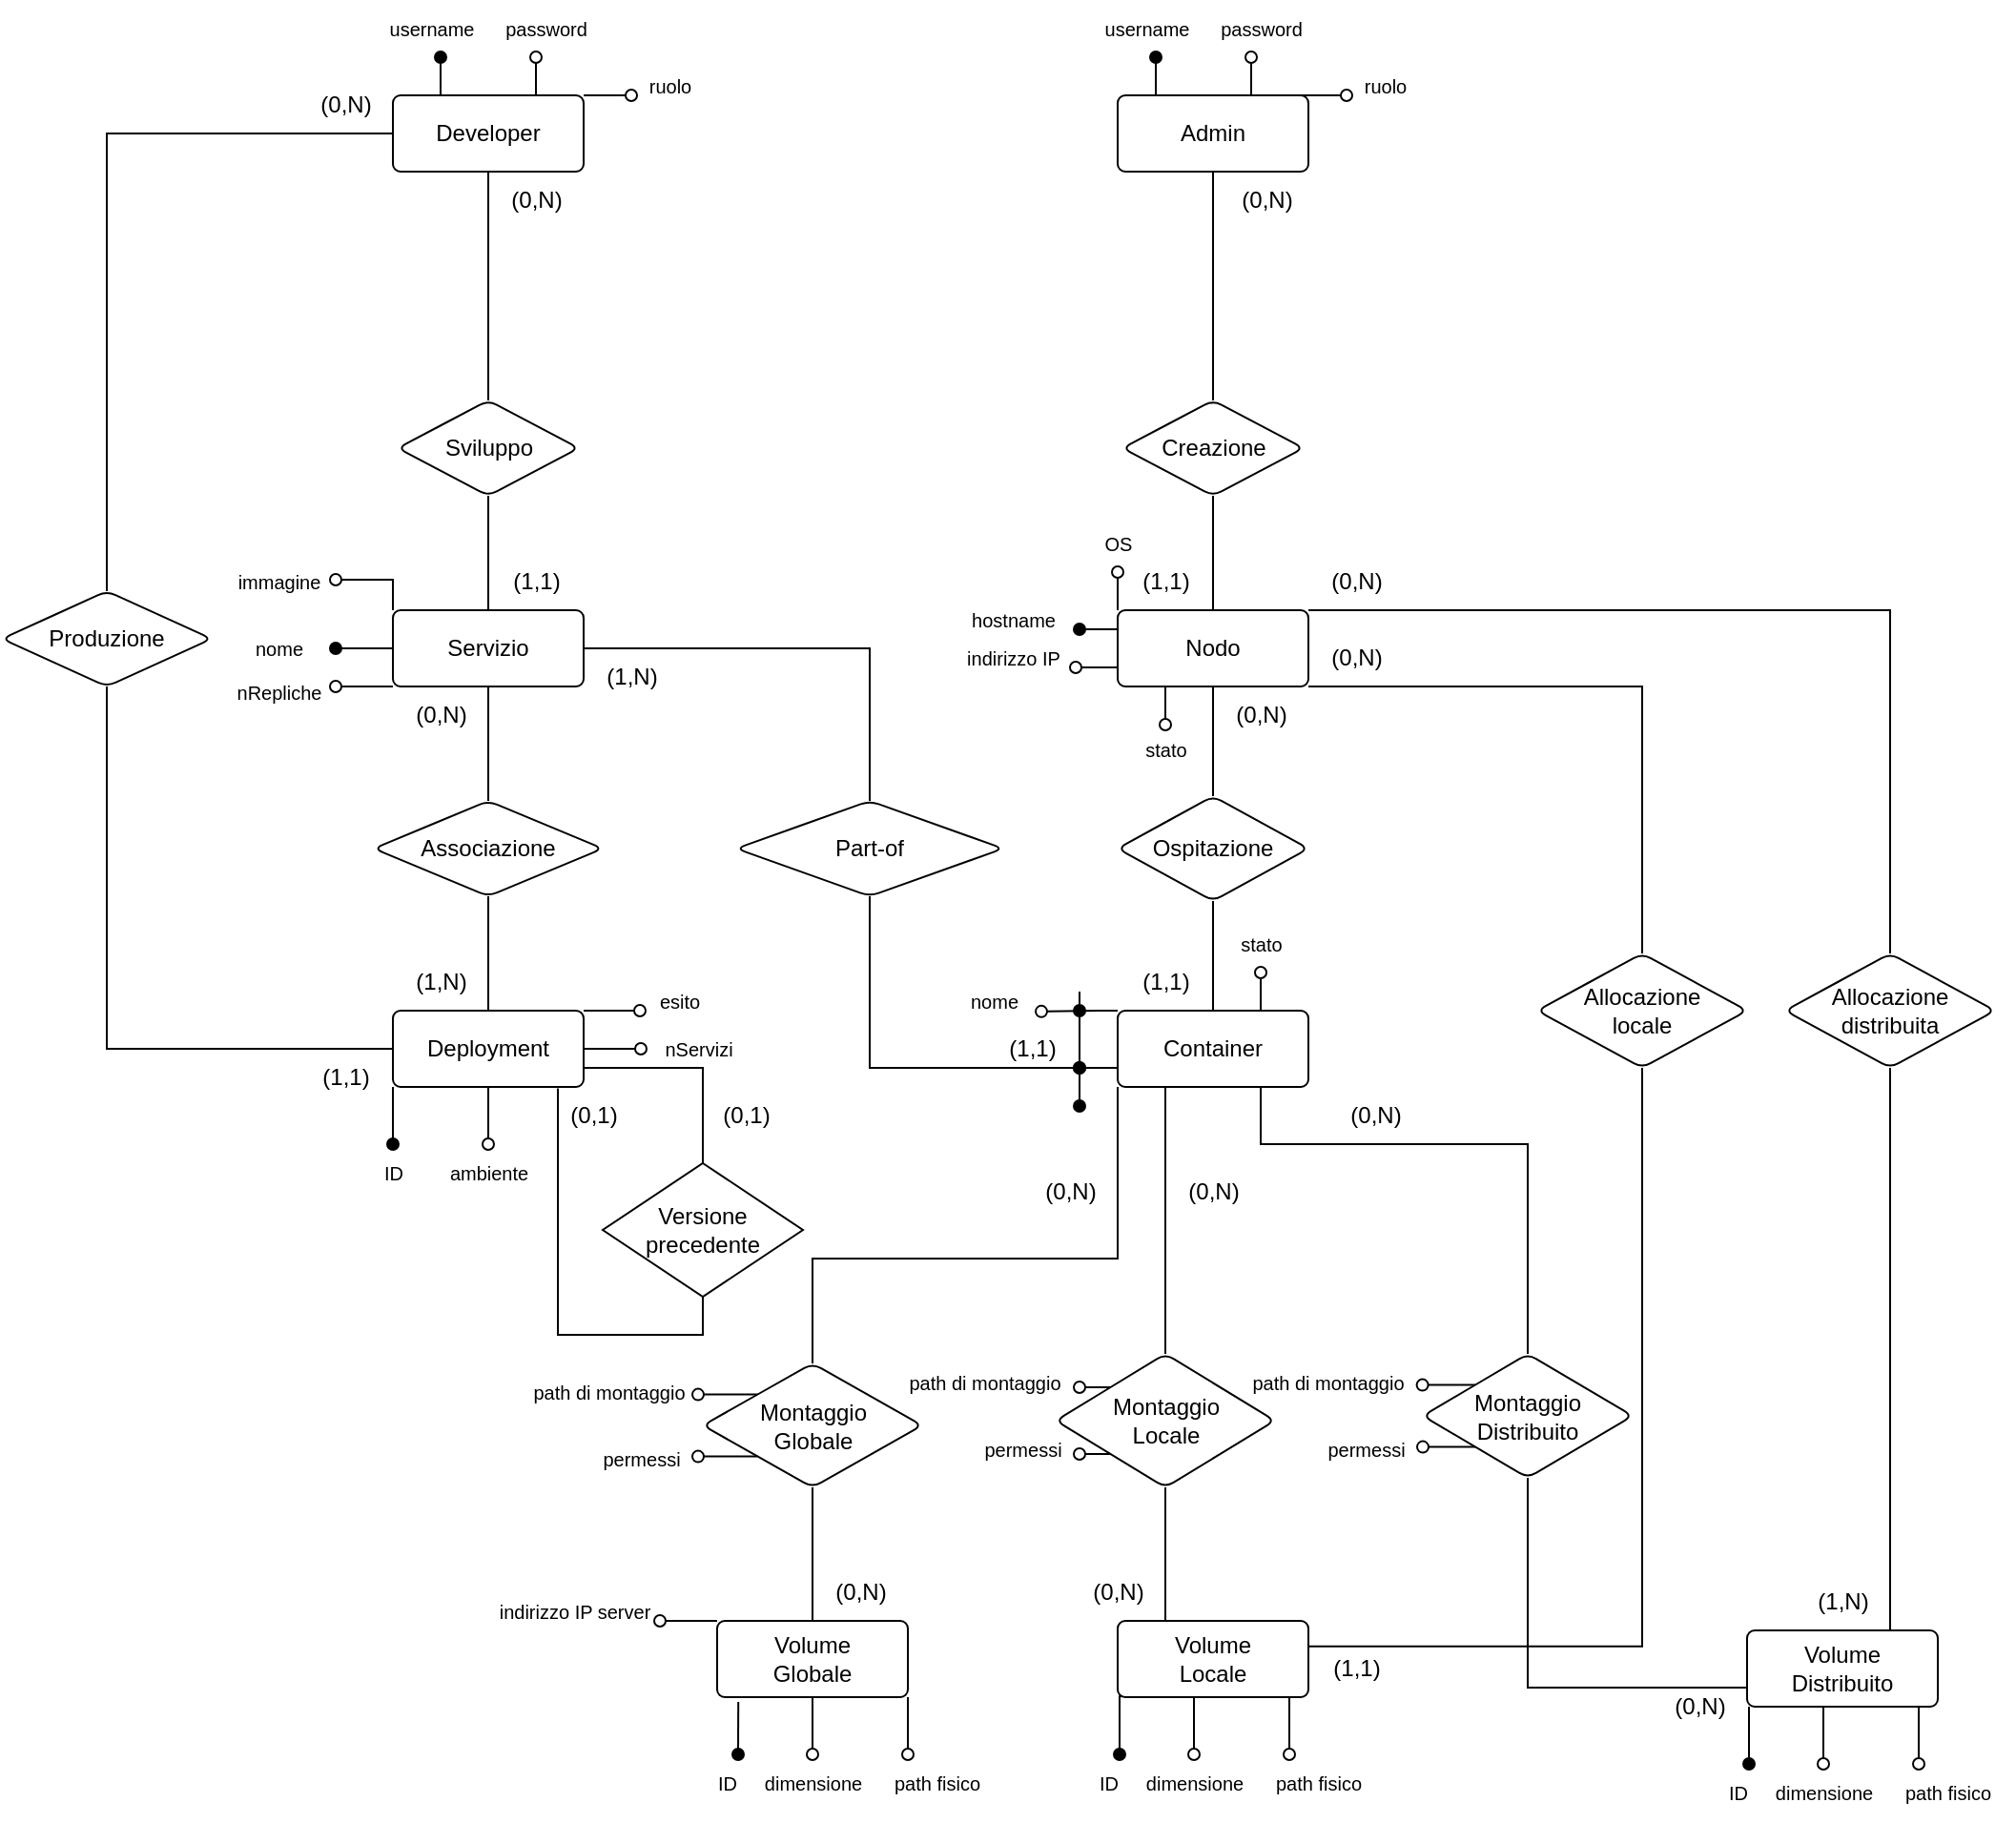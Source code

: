 <mxfile version="26.2.15">
  <diagram id="R2lEEEUBdFMjLlhIrx00" name="Page-1">
    <mxGraphModel dx="1051" dy="813" grid="1" gridSize="10" guides="1" tooltips="1" connect="1" arrows="1" fold="1" page="1" pageScale="1" pageWidth="850" pageHeight="1100" math="0" shadow="0" extFonts="Permanent Marker^https://fonts.googleapis.com/css?family=Permanent+Marker">
      <root>
        <mxCell id="0" />
        <mxCell id="1" parent="0" />
        <mxCell id="UmrRzRvC02uneNPQCRzM-10" value="" style="edgeStyle=orthogonalEdgeStyle;rounded=0;orthogonalLoop=1;jettySize=auto;html=1;endArrow=none;startFill=0;exitX=0.5;exitY=1;exitDx=0;exitDy=0;" parent="1" source="Fby9Bq11sHaPtL2u8eBd-1" target="UmrRzRvC02uneNPQCRzM-9" edge="1">
          <mxGeometry relative="1" as="geometry">
            <mxPoint x="650.0" y="190" as="sourcePoint" />
          </mxGeometry>
        </mxCell>
        <mxCell id="UmrRzRvC02uneNPQCRzM-14" value="" style="edgeStyle=orthogonalEdgeStyle;rounded=0;orthogonalLoop=1;jettySize=auto;html=1;endArrow=none;startFill=0;exitX=0.5;exitY=1;exitDx=0;exitDy=0;" parent="1" source="Fby9Bq11sHaPtL2u8eBd-2" target="UmrRzRvC02uneNPQCRzM-13" edge="1">
          <mxGeometry relative="1" as="geometry">
            <mxPoint x="400" y="80" as="sourcePoint" />
          </mxGeometry>
        </mxCell>
        <mxCell id="UmrRzRvC02uneNPQCRzM-22" value="" style="edgeStyle=orthogonalEdgeStyle;rounded=0;orthogonalLoop=1;jettySize=auto;html=1;endArrow=none;startFill=0;exitX=0;exitY=0.5;exitDx=0;exitDy=0;" parent="1" source="Fby9Bq11sHaPtL2u8eBd-2" target="UmrRzRvC02uneNPQCRzM-21" edge="1">
          <mxGeometry relative="1" as="geometry">
            <mxPoint x="375" y="60" as="sourcePoint" />
          </mxGeometry>
        </mxCell>
        <mxCell id="UmrRzRvC02uneNPQCRzM-78" style="edgeStyle=orthogonalEdgeStyle;rounded=0;orthogonalLoop=1;jettySize=auto;html=1;exitX=0.25;exitY=0;exitDx=0;exitDy=0;endArrow=oval;endFill=1;" parent="1" edge="1">
          <mxGeometry relative="1" as="geometry">
            <mxPoint x="620" y="70" as="targetPoint" />
            <mxPoint x="620" y="90" as="sourcePoint" />
          </mxGeometry>
        </mxCell>
        <mxCell id="UmrRzRvC02uneNPQCRzM-80" style="edgeStyle=orthogonalEdgeStyle;rounded=0;orthogonalLoop=1;jettySize=auto;html=1;exitX=0.75;exitY=0;exitDx=0;exitDy=0;endArrow=oval;endFill=0;" parent="1" edge="1">
          <mxGeometry relative="1" as="geometry">
            <mxPoint x="670" y="70" as="targetPoint" />
            <mxPoint x="670" y="90" as="sourcePoint" />
          </mxGeometry>
        </mxCell>
        <mxCell id="TFiUa6wW5RN9zOcd3CIt-1" style="edgeStyle=orthogonalEdgeStyle;rounded=0;orthogonalLoop=1;jettySize=auto;html=1;exitX=1;exitY=0;exitDx=0;exitDy=0;endArrow=oval;endFill=0;" parent="1" edge="1">
          <mxGeometry relative="1" as="geometry">
            <mxPoint x="720.0" y="89.526" as="targetPoint" />
            <mxPoint x="695" y="90" as="sourcePoint" />
          </mxGeometry>
        </mxCell>
        <mxCell id="UmrRzRvC02uneNPQCRzM-9" value="Creazione" style="rhombus;whiteSpace=wrap;html=1;rounded=1;arcSize=10;" parent="1" vertex="1">
          <mxGeometry x="602.5" y="250" width="95" height="50" as="geometry" />
        </mxCell>
        <mxCell id="UmrRzRvC02uneNPQCRzM-12" style="edgeStyle=orthogonalEdgeStyle;rounded=0;orthogonalLoop=1;jettySize=auto;html=1;exitX=0.5;exitY=0;exitDx=0;exitDy=0;entryX=0.5;entryY=1;entryDx=0;entryDy=0;endArrow=none;startFill=0;" parent="1" source="UmrRzRvC02uneNPQCRzM-11" target="UmrRzRvC02uneNPQCRzM-9" edge="1">
          <mxGeometry relative="1" as="geometry" />
        </mxCell>
        <mxCell id="UmrRzRvC02uneNPQCRzM-34" value="" style="edgeStyle=orthogonalEdgeStyle;rounded=0;orthogonalLoop=1;jettySize=auto;html=1;endArrow=none;startFill=0;" parent="1" source="UmrRzRvC02uneNPQCRzM-11" target="UmrRzRvC02uneNPQCRzM-33" edge="1">
          <mxGeometry relative="1" as="geometry" />
        </mxCell>
        <mxCell id="UmrRzRvC02uneNPQCRzM-116" style="edgeStyle=orthogonalEdgeStyle;rounded=0;orthogonalLoop=1;jettySize=auto;html=1;exitX=0;exitY=0;exitDx=0;exitDy=0;endArrow=oval;endFill=0;" parent="1" source="UmrRzRvC02uneNPQCRzM-11" edge="1">
          <mxGeometry relative="1" as="geometry">
            <mxPoint x="600" y="340" as="targetPoint" />
          </mxGeometry>
        </mxCell>
        <mxCell id="UmrRzRvC02uneNPQCRzM-118" style="edgeStyle=orthogonalEdgeStyle;rounded=0;orthogonalLoop=1;jettySize=auto;html=1;exitX=0;exitY=0.25;exitDx=0;exitDy=0;endArrow=oval;endFill=1;" parent="1" source="UmrRzRvC02uneNPQCRzM-11" edge="1">
          <mxGeometry relative="1" as="geometry">
            <mxPoint x="580" y="370" as="targetPoint" />
          </mxGeometry>
        </mxCell>
        <mxCell id="UmrRzRvC02uneNPQCRzM-124" style="edgeStyle=orthogonalEdgeStyle;rounded=0;orthogonalLoop=1;jettySize=auto;html=1;exitX=0.25;exitY=1;exitDx=0;exitDy=0;endArrow=oval;endFill=0;" parent="1" source="UmrRzRvC02uneNPQCRzM-11" edge="1">
          <mxGeometry relative="1" as="geometry">
            <mxPoint x="625" y="420" as="targetPoint" />
          </mxGeometry>
        </mxCell>
        <mxCell id="UmrRzRvC02uneNPQCRzM-11" value="Nodo" style="rounded=1;arcSize=10;whiteSpace=wrap;html=1;align=center;" parent="1" vertex="1">
          <mxGeometry x="600" y="360" width="100" height="40" as="geometry" />
        </mxCell>
        <mxCell id="UmrRzRvC02uneNPQCRzM-13" value="Sviluppo" style="rhombus;whiteSpace=wrap;html=1;rounded=1;arcSize=10;" parent="1" vertex="1">
          <mxGeometry x="222.5" y="250" width="95" height="50" as="geometry" />
        </mxCell>
        <mxCell id="UmrRzRvC02uneNPQCRzM-16" style="edgeStyle=orthogonalEdgeStyle;rounded=0;orthogonalLoop=1;jettySize=auto;html=1;exitX=0.5;exitY=0;exitDx=0;exitDy=0;entryX=0.5;entryY=1;entryDx=0;entryDy=0;endArrow=none;startFill=0;" parent="1" source="UmrRzRvC02uneNPQCRzM-15" target="UmrRzRvC02uneNPQCRzM-13" edge="1">
          <mxGeometry relative="1" as="geometry" />
        </mxCell>
        <mxCell id="UmrRzRvC02uneNPQCRzM-18" value="" style="edgeStyle=orthogonalEdgeStyle;rounded=0;orthogonalLoop=1;jettySize=auto;html=1;endArrow=none;startFill=0;" parent="1" source="UmrRzRvC02uneNPQCRzM-15" target="UmrRzRvC02uneNPQCRzM-17" edge="1">
          <mxGeometry relative="1" as="geometry" />
        </mxCell>
        <mxCell id="UmrRzRvC02uneNPQCRzM-43" value="" style="edgeStyle=orthogonalEdgeStyle;rounded=0;orthogonalLoop=1;jettySize=auto;html=1;endArrow=none;startFill=0;" parent="1" source="UmrRzRvC02uneNPQCRzM-15" target="UmrRzRvC02uneNPQCRzM-42" edge="1">
          <mxGeometry relative="1" as="geometry" />
        </mxCell>
        <mxCell id="UmrRzRvC02uneNPQCRzM-95" style="edgeStyle=orthogonalEdgeStyle;rounded=0;orthogonalLoop=1;jettySize=auto;html=1;exitX=0;exitY=0.5;exitDx=0;exitDy=0;endArrow=oval;endFill=1;" parent="1" source="UmrRzRvC02uneNPQCRzM-15" edge="1">
          <mxGeometry relative="1" as="geometry">
            <mxPoint x="190" y="380" as="targetPoint" />
          </mxGeometry>
        </mxCell>
        <mxCell id="UmrRzRvC02uneNPQCRzM-100" style="edgeStyle=orthogonalEdgeStyle;rounded=0;orthogonalLoop=1;jettySize=auto;html=1;exitX=0;exitY=1;exitDx=0;exitDy=0;endArrow=oval;endFill=0;" parent="1" source="UmrRzRvC02uneNPQCRzM-15" edge="1">
          <mxGeometry relative="1" as="geometry">
            <mxPoint x="190" y="400" as="targetPoint" />
          </mxGeometry>
        </mxCell>
        <mxCell id="UmrRzRvC02uneNPQCRzM-15" value="Servizio" style="rounded=1;arcSize=10;whiteSpace=wrap;html=1;align=center;" parent="1" vertex="1">
          <mxGeometry x="220" y="360" width="100" height="40" as="geometry" />
        </mxCell>
        <mxCell id="UmrRzRvC02uneNPQCRzM-17" value="Associazione" style="rhombus;whiteSpace=wrap;html=1;rounded=1;arcSize=10;" parent="1" vertex="1">
          <mxGeometry x="210" y="460" width="120" height="50" as="geometry" />
        </mxCell>
        <mxCell id="UmrRzRvC02uneNPQCRzM-20" style="edgeStyle=orthogonalEdgeStyle;rounded=0;orthogonalLoop=1;jettySize=auto;html=1;exitX=0.5;exitY=0;exitDx=0;exitDy=0;entryX=0.5;entryY=1;entryDx=0;entryDy=0;endArrow=none;startFill=0;" parent="1" source="UmrRzRvC02uneNPQCRzM-19" target="UmrRzRvC02uneNPQCRzM-17" edge="1">
          <mxGeometry relative="1" as="geometry" />
        </mxCell>
        <mxCell id="UmrRzRvC02uneNPQCRzM-24" style="edgeStyle=orthogonalEdgeStyle;rounded=0;orthogonalLoop=1;jettySize=auto;html=1;exitX=0;exitY=0.5;exitDx=0;exitDy=0;endArrow=none;startFill=0;" parent="1" source="UmrRzRvC02uneNPQCRzM-19" target="UmrRzRvC02uneNPQCRzM-21" edge="1">
          <mxGeometry relative="1" as="geometry" />
        </mxCell>
        <mxCell id="UmrRzRvC02uneNPQCRzM-103" style="edgeStyle=orthogonalEdgeStyle;rounded=0;orthogonalLoop=1;jettySize=auto;html=1;exitX=0;exitY=1;exitDx=0;exitDy=0;endArrow=oval;endFill=1;" parent="1" source="UmrRzRvC02uneNPQCRzM-19" edge="1">
          <mxGeometry relative="1" as="geometry">
            <mxPoint x="220" y="640" as="targetPoint" />
          </mxGeometry>
        </mxCell>
        <mxCell id="UmrRzRvC02uneNPQCRzM-104" style="edgeStyle=orthogonalEdgeStyle;rounded=0;orthogonalLoop=1;jettySize=auto;html=1;exitX=0.5;exitY=1;exitDx=0;exitDy=0;endArrow=oval;endFill=0;" parent="1" source="UmrRzRvC02uneNPQCRzM-19" edge="1">
          <mxGeometry relative="1" as="geometry">
            <mxPoint x="270" y="640" as="targetPoint" />
          </mxGeometry>
        </mxCell>
        <mxCell id="UmrRzRvC02uneNPQCRzM-109" style="edgeStyle=orthogonalEdgeStyle;rounded=0;orthogonalLoop=1;jettySize=auto;html=1;exitX=1;exitY=0.5;exitDx=0;exitDy=0;endArrow=oval;endFill=0;" parent="1" source="UmrRzRvC02uneNPQCRzM-19" edge="1">
          <mxGeometry relative="1" as="geometry">
            <mxPoint x="350" y="590" as="targetPoint" />
          </mxGeometry>
        </mxCell>
        <mxCell id="z4jrUQKfOhYMJ2uNWXJ5-2" style="edgeStyle=orthogonalEdgeStyle;rounded=0;orthogonalLoop=1;jettySize=auto;html=1;exitX=1;exitY=0.75;exitDx=0;exitDy=0;endArrow=none;startFill=0;" parent="1" source="UmrRzRvC02uneNPQCRzM-19" target="z4jrUQKfOhYMJ2uNWXJ5-3" edge="1">
          <mxGeometry relative="1" as="geometry">
            <mxPoint x="380.0" y="710" as="targetPoint" />
          </mxGeometry>
        </mxCell>
        <mxCell id="z4jrUQKfOhYMJ2uNWXJ5-6" style="edgeStyle=orthogonalEdgeStyle;rounded=0;orthogonalLoop=1;jettySize=auto;html=1;exitX=1;exitY=0;exitDx=0;exitDy=0;endArrow=oval;endFill=0;entryX=-0.013;entryY=0.669;entryDx=0;entryDy=0;entryPerimeter=0;" parent="1" source="UmrRzRvC02uneNPQCRzM-19" target="UmrRzRvC02uneNPQCRzM-108" edge="1">
          <mxGeometry relative="1" as="geometry">
            <mxPoint x="347" y="570" as="targetPoint" />
          </mxGeometry>
        </mxCell>
        <mxCell id="UmrRzRvC02uneNPQCRzM-19" value="Deployment" style="rounded=1;arcSize=10;whiteSpace=wrap;html=1;align=center;" parent="1" vertex="1">
          <mxGeometry x="220" y="570" width="100" height="40" as="geometry" />
        </mxCell>
        <mxCell id="UmrRzRvC02uneNPQCRzM-21" value="Produzione" style="rhombus;whiteSpace=wrap;html=1;rounded=1;arcSize=10;" parent="1" vertex="1">
          <mxGeometry x="15" y="350" width="110" height="50" as="geometry" />
        </mxCell>
        <mxCell id="UmrRzRvC02uneNPQCRzM-25" value="(1,1)" style="text;html=1;align=center;verticalAlign=middle;resizable=0;points=[];autosize=1;strokeColor=none;fillColor=none;" parent="1" vertex="1">
          <mxGeometry x="170" y="590" width="50" height="30" as="geometry" />
        </mxCell>
        <mxCell id="UmrRzRvC02uneNPQCRzM-26" value="(0,N)" style="text;html=1;align=center;verticalAlign=middle;resizable=0;points=[];autosize=1;strokeColor=none;fillColor=none;" parent="1" vertex="1">
          <mxGeometry x="170" y="80" width="50" height="30" as="geometry" />
        </mxCell>
        <mxCell id="UmrRzRvC02uneNPQCRzM-27" value="(1,N)" style="text;html=1;align=center;verticalAlign=middle;resizable=0;points=[];autosize=1;strokeColor=none;fillColor=none;" parent="1" vertex="1">
          <mxGeometry x="220" y="540" width="50" height="30" as="geometry" />
        </mxCell>
        <mxCell id="UmrRzRvC02uneNPQCRzM-28" value="(0,N)" style="text;html=1;align=center;verticalAlign=middle;resizable=0;points=[];autosize=1;strokeColor=none;fillColor=none;" parent="1" vertex="1">
          <mxGeometry x="220" y="400" width="50" height="30" as="geometry" />
        </mxCell>
        <mxCell id="UmrRzRvC02uneNPQCRzM-29" value="(0,N)" style="text;html=1;align=center;verticalAlign=middle;resizable=0;points=[];autosize=1;strokeColor=none;fillColor=none;" parent="1" vertex="1">
          <mxGeometry x="270" y="130" width="50" height="30" as="geometry" />
        </mxCell>
        <mxCell id="UmrRzRvC02uneNPQCRzM-30" value="(1,1)" style="text;html=1;align=center;verticalAlign=middle;resizable=0;points=[];autosize=1;strokeColor=none;fillColor=none;" parent="1" vertex="1">
          <mxGeometry x="270" y="330" width="50" height="30" as="geometry" />
        </mxCell>
        <mxCell id="UmrRzRvC02uneNPQCRzM-31" value="(0,N)" style="text;html=1;align=center;verticalAlign=middle;resizable=0;points=[];autosize=1;strokeColor=none;fillColor=none;" parent="1" vertex="1">
          <mxGeometry x="652.5" y="130" width="50" height="30" as="geometry" />
        </mxCell>
        <mxCell id="UmrRzRvC02uneNPQCRzM-32" value="(1,1)" style="text;html=1;align=center;verticalAlign=middle;resizable=0;points=[];autosize=1;strokeColor=none;fillColor=none;" parent="1" vertex="1">
          <mxGeometry x="600" y="330" width="50" height="30" as="geometry" />
        </mxCell>
        <mxCell id="UmrRzRvC02uneNPQCRzM-33" value="Ospitazione" style="rhombus;whiteSpace=wrap;html=1;rounded=1;arcSize=10;" parent="1" vertex="1">
          <mxGeometry x="600" y="457.5" width="100" height="55" as="geometry" />
        </mxCell>
        <mxCell id="UmrRzRvC02uneNPQCRzM-39" style="edgeStyle=orthogonalEdgeStyle;rounded=0;orthogonalLoop=1;jettySize=auto;html=1;exitX=0.5;exitY=0;exitDx=0;exitDy=0;entryX=0.5;entryY=1;entryDx=0;entryDy=0;endArrow=none;startFill=0;" parent="1" source="UmrRzRvC02uneNPQCRzM-37" target="UmrRzRvC02uneNPQCRzM-33" edge="1">
          <mxGeometry relative="1" as="geometry" />
        </mxCell>
        <mxCell id="UmrRzRvC02uneNPQCRzM-131" style="edgeStyle=orthogonalEdgeStyle;rounded=0;orthogonalLoop=1;jettySize=auto;html=1;exitX=0;exitY=0.75;exitDx=0;exitDy=0;entryX=0.5;entryY=1;entryDx=0;entryDy=0;endArrow=none;startFill=0;" parent="1" source="UmrRzRvC02uneNPQCRzM-37" target="UmrRzRvC02uneNPQCRzM-42" edge="1">
          <mxGeometry relative="1" as="geometry" />
        </mxCell>
        <mxCell id="UmrRzRvC02uneNPQCRzM-134" style="edgeStyle=orthogonalEdgeStyle;rounded=0;orthogonalLoop=1;jettySize=auto;html=1;exitX=0;exitY=0;exitDx=0;exitDy=0;endArrow=oval;endFill=0;" parent="1" source="UmrRzRvC02uneNPQCRzM-37" edge="1">
          <mxGeometry relative="1" as="geometry">
            <mxPoint x="560" y="570.429" as="targetPoint" />
            <Array as="points">
              <mxPoint x="590" y="570" />
              <mxPoint x="590" y="570" />
            </Array>
          </mxGeometry>
        </mxCell>
        <mxCell id="UmrRzRvC02uneNPQCRzM-143" style="edgeStyle=orthogonalEdgeStyle;rounded=0;orthogonalLoop=1;jettySize=auto;html=1;exitX=0.75;exitY=0;exitDx=0;exitDy=0;endArrow=oval;endFill=0;" parent="1" source="UmrRzRvC02uneNPQCRzM-37" edge="1">
          <mxGeometry relative="1" as="geometry">
            <mxPoint x="675" y="550" as="targetPoint" />
          </mxGeometry>
        </mxCell>
        <mxCell id="UmrRzRvC02uneNPQCRzM-37" value="Container" style="rounded=1;arcSize=10;whiteSpace=wrap;html=1;align=center;" parent="1" vertex="1">
          <mxGeometry x="600" y="570" width="100" height="40" as="geometry" />
        </mxCell>
        <mxCell id="UmrRzRvC02uneNPQCRzM-40" value="(1,1)" style="text;html=1;align=center;verticalAlign=middle;resizable=0;points=[];autosize=1;strokeColor=none;fillColor=none;" parent="1" vertex="1">
          <mxGeometry x="600" y="540" width="50" height="30" as="geometry" />
        </mxCell>
        <mxCell id="UmrRzRvC02uneNPQCRzM-41" value="(0,N)" style="text;html=1;align=center;verticalAlign=middle;resizable=0;points=[];autosize=1;strokeColor=none;fillColor=none;" parent="1" vertex="1">
          <mxGeometry x="650" y="400" width="50" height="30" as="geometry" />
        </mxCell>
        <mxCell id="UmrRzRvC02uneNPQCRzM-42" value="Part-of" style="rhombus;whiteSpace=wrap;html=1;rounded=1;arcSize=10;" parent="1" vertex="1">
          <mxGeometry x="400" y="460" width="140" height="50" as="geometry" />
        </mxCell>
        <mxCell id="UmrRzRvC02uneNPQCRzM-45" value="(1,N)" style="text;html=1;align=center;verticalAlign=middle;resizable=0;points=[];autosize=1;strokeColor=none;fillColor=none;" parent="1" vertex="1">
          <mxGeometry x="320" y="380" width="50" height="30" as="geometry" />
        </mxCell>
        <mxCell id="UmrRzRvC02uneNPQCRzM-46" value="(1,1)" style="text;html=1;align=center;verticalAlign=middle;resizable=0;points=[];autosize=1;strokeColor=none;fillColor=none;" parent="1" vertex="1">
          <mxGeometry x="530" y="575" width="50" height="30" as="geometry" />
        </mxCell>
        <mxCell id="LtziV9Pe4_VhxeZoUySV-1" style="edgeStyle=orthogonalEdgeStyle;rounded=0;orthogonalLoop=1;jettySize=auto;html=1;exitX=0.5;exitY=1;exitDx=0;exitDy=0;entryX=0.5;entryY=0;entryDx=0;entryDy=0;endArrow=none;startFill=0;" parent="1" source="UmrRzRvC02uneNPQCRzM-48" target="UmrRzRvC02uneNPQCRzM-163" edge="1">
          <mxGeometry relative="1" as="geometry" />
        </mxCell>
        <mxCell id="LtziV9Pe4_VhxeZoUySV-2" style="edgeStyle=orthogonalEdgeStyle;rounded=0;orthogonalLoop=1;jettySize=auto;html=1;exitX=0;exitY=0;exitDx=0;exitDy=0;endArrow=oval;endFill=0;" parent="1" source="UmrRzRvC02uneNPQCRzM-48" edge="1">
          <mxGeometry relative="1" as="geometry">
            <mxPoint x="380" y="771.027" as="targetPoint" />
          </mxGeometry>
        </mxCell>
        <mxCell id="UmrRzRvC02uneNPQCRzM-48" value="Montaggio&lt;br&gt;Globale" style="rhombus;whiteSpace=wrap;html=1;rounded=1;arcSize=10;" parent="1" vertex="1">
          <mxGeometry x="382.5" y="755" width="115" height="65" as="geometry" />
        </mxCell>
        <mxCell id="UmrRzRvC02uneNPQCRzM-175" style="edgeStyle=orthogonalEdgeStyle;rounded=0;orthogonalLoop=1;jettySize=auto;html=1;exitX=0.111;exitY=1.063;exitDx=0;exitDy=0;endArrow=oval;endFill=1;exitPerimeter=0;" parent="1" source="UmrRzRvC02uneNPQCRzM-163" edge="1">
          <mxGeometry relative="1" as="geometry">
            <mxPoint x="401" y="960" as="targetPoint" />
            <mxPoint x="420" y="960" as="sourcePoint" />
          </mxGeometry>
        </mxCell>
        <mxCell id="UmrRzRvC02uneNPQCRzM-177" style="edgeStyle=orthogonalEdgeStyle;rounded=0;orthogonalLoop=1;jettySize=auto;html=1;exitX=0.5;exitY=1;exitDx=0;exitDy=0;endArrow=oval;endFill=0;" parent="1" source="UmrRzRvC02uneNPQCRzM-163" edge="1">
          <mxGeometry relative="1" as="geometry">
            <mxPoint x="440" y="960" as="targetPoint" />
            <mxPoint x="445" y="980" as="sourcePoint" />
          </mxGeometry>
        </mxCell>
        <mxCell id="UmrRzRvC02uneNPQCRzM-52" value="(0,N)" style="text;html=1;align=center;verticalAlign=middle;resizable=0;points=[];autosize=1;strokeColor=none;fillColor=none;" parent="1" vertex="1">
          <mxGeometry x="440" y="860" width="50" height="30" as="geometry" />
        </mxCell>
        <mxCell id="UmrRzRvC02uneNPQCRzM-53" value="(0,N)" style="text;html=1;align=center;verticalAlign=middle;resizable=0;points=[];autosize=1;strokeColor=none;fillColor=none;" parent="1" vertex="1">
          <mxGeometry x="550" y="650" width="50" height="30" as="geometry" />
        </mxCell>
        <mxCell id="UmrRzRvC02uneNPQCRzM-79" value="username" style="text;html=1;align=center;verticalAlign=middle;resizable=0;points=[];autosize=1;strokeColor=none;fillColor=none;fontSize=10;" parent="1" vertex="1">
          <mxGeometry x="580" y="40" width="70" height="30" as="geometry" />
        </mxCell>
        <mxCell id="UmrRzRvC02uneNPQCRzM-81" value="&lt;font style=&quot;font-size: 10px;&quot;&gt;password&lt;/font&gt;" style="text;html=1;align=center;verticalAlign=middle;resizable=0;points=[];autosize=1;strokeColor=none;fillColor=none;" parent="1" vertex="1">
          <mxGeometry x="640" y="40" width="70" height="30" as="geometry" />
        </mxCell>
        <mxCell id="UmrRzRvC02uneNPQCRzM-89" value="immagine" style="text;html=1;align=center;verticalAlign=middle;resizable=0;points=[];autosize=1;strokeColor=none;fillColor=none;fontSize=10;" parent="1" vertex="1">
          <mxGeometry x="125" y="330" width="70" height="30" as="geometry" />
        </mxCell>
        <mxCell id="UmrRzRvC02uneNPQCRzM-96" value="nome" style="text;html=1;align=center;verticalAlign=middle;resizable=0;points=[];autosize=1;strokeColor=none;fillColor=none;fontSize=10;" parent="1" vertex="1">
          <mxGeometry x="135" y="365" width="50" height="30" as="geometry" />
        </mxCell>
        <mxCell id="UmrRzRvC02uneNPQCRzM-99" value="nRepliche" style="text;html=1;align=center;verticalAlign=middle;resizable=0;points=[];autosize=1;strokeColor=none;fillColor=none;fontSize=10;" parent="1" vertex="1">
          <mxGeometry x="125" y="388" width="70" height="30" as="geometry" />
        </mxCell>
        <mxCell id="UmrRzRvC02uneNPQCRzM-101" style="edgeStyle=orthogonalEdgeStyle;rounded=0;orthogonalLoop=1;jettySize=auto;html=1;exitX=0;exitY=0;exitDx=0;exitDy=0;endArrow=oval;endFill=0;" parent="1" source="UmrRzRvC02uneNPQCRzM-15" edge="1">
          <mxGeometry relative="1" as="geometry">
            <mxPoint x="190" y="344" as="targetPoint" />
            <Array as="points">
              <mxPoint x="220" y="344" />
            </Array>
          </mxGeometry>
        </mxCell>
        <mxCell id="UmrRzRvC02uneNPQCRzM-106" value="ID" style="text;html=1;align=center;verticalAlign=middle;resizable=0;points=[];autosize=1;strokeColor=none;fillColor=none;fontSize=10;" parent="1" vertex="1">
          <mxGeometry x="205" y="640" width="30" height="30" as="geometry" />
        </mxCell>
        <mxCell id="UmrRzRvC02uneNPQCRzM-107" value="ambiente" style="text;html=1;align=center;verticalAlign=middle;resizable=0;points=[];autosize=1;strokeColor=none;fillColor=none;fontSize=10;" parent="1" vertex="1">
          <mxGeometry x="240" y="640" width="60" height="30" as="geometry" />
        </mxCell>
        <mxCell id="UmrRzRvC02uneNPQCRzM-108" value="esito" style="text;html=1;align=center;verticalAlign=middle;resizable=0;points=[];autosize=1;strokeColor=none;fillColor=none;fontSize=10;" parent="1" vertex="1">
          <mxGeometry x="350" y="550" width="40" height="30" as="geometry" />
        </mxCell>
        <mxCell id="UmrRzRvC02uneNPQCRzM-110" value="nServizi" style="text;html=1;align=center;verticalAlign=middle;resizable=0;points=[];autosize=1;strokeColor=none;fillColor=none;fontSize=10;" parent="1" vertex="1">
          <mxGeometry x="350" y="575" width="60" height="30" as="geometry" />
        </mxCell>
        <mxCell id="UmrRzRvC02uneNPQCRzM-117" value="OS" style="text;html=1;align=center;verticalAlign=middle;resizable=0;points=[];autosize=1;strokeColor=none;fillColor=none;fontSize=10;" parent="1" vertex="1">
          <mxGeometry x="580" y="310" width="40" height="30" as="geometry" />
        </mxCell>
        <mxCell id="UmrRzRvC02uneNPQCRzM-119" value="hostname" style="text;html=1;align=center;verticalAlign=middle;resizable=0;points=[];autosize=1;strokeColor=none;fillColor=none;fontSize=10;" parent="1" vertex="1">
          <mxGeometry x="510" y="350" width="70" height="30" as="geometry" />
        </mxCell>
        <mxCell id="UmrRzRvC02uneNPQCRzM-121" value="indirizzo IP" style="text;html=1;align=center;verticalAlign=middle;resizable=0;points=[];autosize=1;strokeColor=none;fillColor=none;fontSize=10;" parent="1" vertex="1">
          <mxGeometry x="510" y="370" width="70" height="30" as="geometry" />
        </mxCell>
        <mxCell id="UmrRzRvC02uneNPQCRzM-125" value="stato" style="text;html=1;align=center;verticalAlign=middle;resizable=0;points=[];autosize=1;strokeColor=none;fillColor=none;fontSize=10;" parent="1" vertex="1">
          <mxGeometry x="600" y="418" width="50" height="30" as="geometry" />
        </mxCell>
        <mxCell id="UmrRzRvC02uneNPQCRzM-127" value="nome" style="text;html=1;align=center;verticalAlign=middle;resizable=0;points=[];autosize=1;strokeColor=none;fillColor=none;fontSize=10;" parent="1" vertex="1">
          <mxGeometry x="510" y="550" width="50" height="30" as="geometry" />
        </mxCell>
        <mxCell id="UmrRzRvC02uneNPQCRzM-136" value="" style="endArrow=oval;html=1;rounded=0;endFill=1;startArrow=oval;startFill=1;" parent="1" edge="1">
          <mxGeometry width="50" height="50" relative="1" as="geometry">
            <mxPoint x="580" y="600" as="sourcePoint" />
            <mxPoint x="580" y="570" as="targetPoint" />
          </mxGeometry>
        </mxCell>
        <mxCell id="UmrRzRvC02uneNPQCRzM-139" value="" style="endArrow=none;html=1;rounded=0;" parent="1" edge="1">
          <mxGeometry width="50" height="50" relative="1" as="geometry">
            <mxPoint x="580" y="570" as="sourcePoint" />
            <mxPoint x="580" y="560" as="targetPoint" />
          </mxGeometry>
        </mxCell>
        <mxCell id="UmrRzRvC02uneNPQCRzM-140" value="" style="endArrow=oval;html=1;rounded=0;endFill=1;startArrow=oval;startFill=1;" parent="1" edge="1">
          <mxGeometry width="50" height="50" relative="1" as="geometry">
            <mxPoint x="580" y="620" as="sourcePoint" />
            <mxPoint x="580" y="600" as="targetPoint" />
          </mxGeometry>
        </mxCell>
        <mxCell id="UmrRzRvC02uneNPQCRzM-144" value="stato" style="text;html=1;align=center;verticalAlign=middle;resizable=0;points=[];autosize=1;strokeColor=none;fillColor=none;fontSize=10;" parent="1" vertex="1">
          <mxGeometry x="650" y="520" width="50" height="30" as="geometry" />
        </mxCell>
        <mxCell id="UmrRzRvC02uneNPQCRzM-149" value="path di montaggio" style="text;html=1;align=center;verticalAlign=middle;resizable=0;points=[];autosize=1;strokeColor=none;fillColor=none;fontSize=10;" parent="1" vertex="1">
          <mxGeometry x="282.5" y="755" width="100" height="30" as="geometry" />
        </mxCell>
        <mxCell id="UmrRzRvC02uneNPQCRzM-151" value="permessi" style="text;html=1;align=center;verticalAlign=middle;resizable=0;points=[];autosize=1;strokeColor=none;fillColor=none;fontSize=10;" parent="1" vertex="1">
          <mxGeometry x="320" y="790" width="60" height="30" as="geometry" />
        </mxCell>
        <mxCell id="TFiUa6wW5RN9zOcd3CIt-19" style="edgeStyle=orthogonalEdgeStyle;rounded=0;orthogonalLoop=1;jettySize=auto;html=1;exitX=0.75;exitY=0;exitDx=0;exitDy=0;entryX=0.5;entryY=1;entryDx=0;entryDy=0;endArrow=none;startFill=0;" parent="1" source="UmrRzRvC02uneNPQCRzM-162" target="UmrRzRvC02uneNPQCRzM-172" edge="1">
          <mxGeometry relative="1" as="geometry" />
        </mxCell>
        <mxCell id="UmrRzRvC02uneNPQCRzM-162" value="&lt;div&gt;Volume&lt;/div&gt;Distribuito" style="rounded=1;arcSize=10;whiteSpace=wrap;html=1;align=center;" parent="1" vertex="1">
          <mxGeometry x="930" y="895" width="100" height="40" as="geometry" />
        </mxCell>
        <mxCell id="UmrRzRvC02uneNPQCRzM-169" style="edgeStyle=orthogonalEdgeStyle;rounded=0;orthogonalLoop=1;jettySize=auto;html=1;exitX=0;exitY=0;exitDx=0;exitDy=0;endArrow=oval;endFill=0;" parent="1" source="UmrRzRvC02uneNPQCRzM-163" edge="1">
          <mxGeometry relative="1" as="geometry">
            <mxPoint x="360" y="890.588" as="targetPoint" />
          </mxGeometry>
        </mxCell>
        <mxCell id="UmrRzRvC02uneNPQCRzM-163" value="&lt;div&gt;Volume&lt;/div&gt;Globale" style="rounded=1;arcSize=10;whiteSpace=wrap;html=1;align=center;" parent="1" vertex="1">
          <mxGeometry x="390" y="890" width="100" height="40" as="geometry" />
        </mxCell>
        <mxCell id="UmrRzRvC02uneNPQCRzM-184" style="edgeStyle=orthogonalEdgeStyle;rounded=0;orthogonalLoop=1;jettySize=auto;html=1;exitX=0.995;exitY=0.335;exitDx=0;exitDy=0;entryX=0.5;entryY=1;entryDx=0;entryDy=0;endArrow=none;startFill=0;exitPerimeter=0;" parent="1" source="UmrRzRvC02uneNPQCRzM-167" target="UmrRzRvC02uneNPQCRzM-185" edge="1">
          <mxGeometry relative="1" as="geometry">
            <mxPoint x="1080" y="630" as="targetPoint" />
            <Array as="points">
              <mxPoint x="875" y="903" />
            </Array>
          </mxGeometry>
        </mxCell>
        <mxCell id="UmrRzRvC02uneNPQCRzM-167" value="&lt;div&gt;Volume&lt;/div&gt;Locale" style="rounded=1;arcSize=10;whiteSpace=wrap;html=1;align=center;" parent="1" vertex="1">
          <mxGeometry x="600" y="890" width="100" height="40" as="geometry" />
        </mxCell>
        <mxCell id="UmrRzRvC02uneNPQCRzM-170" value="indirizzo IP server" style="text;html=1;align=center;verticalAlign=middle;resizable=0;points=[];autosize=1;strokeColor=none;fillColor=none;fontSize=10;" parent="1" vertex="1">
          <mxGeometry x="265" y="870" width="100" height="30" as="geometry" />
        </mxCell>
        <mxCell id="TFiUa6wW5RN9zOcd3CIt-16" style="edgeStyle=orthogonalEdgeStyle;rounded=0;orthogonalLoop=1;jettySize=auto;html=1;exitX=0.5;exitY=0;exitDx=0;exitDy=0;entryX=1;entryY=0;entryDx=0;entryDy=0;endArrow=none;startFill=0;" parent="1" source="UmrRzRvC02uneNPQCRzM-172" target="UmrRzRvC02uneNPQCRzM-11" edge="1">
          <mxGeometry relative="1" as="geometry">
            <Array as="points">
              <mxPoint x="1005" y="360" />
            </Array>
          </mxGeometry>
        </mxCell>
        <mxCell id="UmrRzRvC02uneNPQCRzM-172" value="Allocazione&lt;div&gt;distribuita&lt;/div&gt;" style="rhombus;whiteSpace=wrap;html=1;rounded=1;arcSize=10;" parent="1" vertex="1">
          <mxGeometry x="950" y="540" width="110" height="60" as="geometry" />
        </mxCell>
        <mxCell id="UmrRzRvC02uneNPQCRzM-176" value="ID" style="text;html=1;align=center;verticalAlign=middle;resizable=0;points=[];autosize=1;strokeColor=none;fillColor=none;fontSize=10;" parent="1" vertex="1">
          <mxGeometry x="380" y="960" width="30" height="30" as="geometry" />
        </mxCell>
        <mxCell id="UmrRzRvC02uneNPQCRzM-178" value="dimensione" style="text;html=1;align=center;verticalAlign=middle;resizable=0;points=[];autosize=1;strokeColor=none;fillColor=none;fontSize=10;" parent="1" vertex="1">
          <mxGeometry x="405" y="960" width="70" height="30" as="geometry" />
        </mxCell>
        <mxCell id="TFiUa6wW5RN9zOcd3CIt-15" style="edgeStyle=orthogonalEdgeStyle;rounded=0;orthogonalLoop=1;jettySize=auto;html=1;exitX=0.5;exitY=0;exitDx=0;exitDy=0;entryX=1;entryY=1;entryDx=0;entryDy=0;endArrow=none;startFill=0;" parent="1" source="UmrRzRvC02uneNPQCRzM-185" target="UmrRzRvC02uneNPQCRzM-11" edge="1">
          <mxGeometry relative="1" as="geometry">
            <Array as="points">
              <mxPoint x="875" y="400" />
            </Array>
          </mxGeometry>
        </mxCell>
        <mxCell id="UmrRzRvC02uneNPQCRzM-185" value="Allocazione&lt;div&gt;locale&lt;/div&gt;" style="rhombus;whiteSpace=wrap;html=1;rounded=1;arcSize=10;" parent="1" vertex="1">
          <mxGeometry x="820" y="540" width="110" height="60" as="geometry" />
        </mxCell>
        <mxCell id="UmrRzRvC02uneNPQCRzM-187" value="(1,1)" style="text;html=1;align=center;verticalAlign=middle;resizable=0;points=[];autosize=1;strokeColor=none;fillColor=none;" parent="1" vertex="1">
          <mxGeometry x="700" y="900" width="50" height="30" as="geometry" />
        </mxCell>
        <mxCell id="UmrRzRvC02uneNPQCRzM-188" value="(0,N)" style="text;html=1;align=center;verticalAlign=middle;resizable=0;points=[];autosize=1;strokeColor=none;fillColor=none;" parent="1" vertex="1">
          <mxGeometry x="700" y="370" width="50" height="30" as="geometry" />
        </mxCell>
        <mxCell id="UmrRzRvC02uneNPQCRzM-189" value="(0,N)" style="text;html=1;align=center;verticalAlign=middle;resizable=0;points=[];autosize=1;strokeColor=none;fillColor=none;" parent="1" vertex="1">
          <mxGeometry x="700" y="330" width="50" height="30" as="geometry" />
        </mxCell>
        <mxCell id="UmrRzRvC02uneNPQCRzM-191" value="(1,N)" style="text;html=1;align=center;verticalAlign=middle;resizable=0;points=[];autosize=1;strokeColor=none;fillColor=none;" parent="1" vertex="1">
          <mxGeometry x="955" y="865" width="50" height="30" as="geometry" />
        </mxCell>
        <mxCell id="z4jrUQKfOhYMJ2uNWXJ5-3" value="Versione precedente" style="rhombus;whiteSpace=wrap;html=1;" parent="1" vertex="1">
          <mxGeometry x="330" y="650" width="105" height="70" as="geometry" />
        </mxCell>
        <mxCell id="z4jrUQKfOhYMJ2uNWXJ5-4" style="edgeStyle=orthogonalEdgeStyle;rounded=0;orthogonalLoop=1;jettySize=auto;html=1;exitX=0.5;exitY=1;exitDx=0;exitDy=0;entryX=0.865;entryY=1.019;entryDx=0;entryDy=0;entryPerimeter=0;endArrow=none;startFill=0;" parent="1" source="z4jrUQKfOhYMJ2uNWXJ5-3" target="UmrRzRvC02uneNPQCRzM-19" edge="1">
          <mxGeometry relative="1" as="geometry" />
        </mxCell>
        <mxCell id="z4jrUQKfOhYMJ2uNWXJ5-7" value="(0,1)" style="text;html=1;align=center;verticalAlign=middle;resizable=0;points=[];autosize=1;strokeColor=none;fillColor=none;" parent="1" vertex="1">
          <mxGeometry x="380" y="610" width="50" height="30" as="geometry" />
        </mxCell>
        <mxCell id="z4jrUQKfOhYMJ2uNWXJ5-8" value="(0,1)" style="text;html=1;align=center;verticalAlign=middle;resizable=0;points=[];autosize=1;strokeColor=none;fillColor=none;" parent="1" vertex="1">
          <mxGeometry x="300" y="610" width="50" height="30" as="geometry" />
        </mxCell>
        <mxCell id="z4jrUQKfOhYMJ2uNWXJ5-9" style="edgeStyle=orthogonalEdgeStyle;rounded=0;orthogonalLoop=1;jettySize=auto;html=1;exitX=0;exitY=0.75;exitDx=0;exitDy=0;endArrow=oval;endFill=0;" parent="1" source="UmrRzRvC02uneNPQCRzM-11" edge="1">
          <mxGeometry relative="1" as="geometry">
            <mxPoint x="578" y="390" as="targetPoint" />
          </mxGeometry>
        </mxCell>
        <mxCell id="z4jrUQKfOhYMJ2uNWXJ5-14" style="edgeStyle=orthogonalEdgeStyle;rounded=0;orthogonalLoop=1;jettySize=auto;html=1;exitX=1;exitY=1;exitDx=0;exitDy=0;endArrow=oval;endFill=0;" parent="1" source="UmrRzRvC02uneNPQCRzM-163" edge="1">
          <mxGeometry relative="1" as="geometry">
            <mxPoint x="490" y="965" as="sourcePoint" />
            <mxPoint x="490" y="960" as="targetPoint" />
          </mxGeometry>
        </mxCell>
        <mxCell id="z4jrUQKfOhYMJ2uNWXJ5-15" value="path fisico" style="text;html=1;align=center;verticalAlign=middle;resizable=0;points=[];autosize=1;strokeColor=none;fillColor=none;fontSize=10;" parent="1" vertex="1">
          <mxGeometry x="470" y="960" width="70" height="30" as="geometry" />
        </mxCell>
        <mxCell id="TFiUa6wW5RN9zOcd3CIt-2" value="ruolo" style="text;html=1;align=center;verticalAlign=middle;resizable=0;points=[];autosize=1;strokeColor=none;fillColor=none;fontSize=10;" parent="1" vertex="1">
          <mxGeometry x="715" y="70" width="50" height="30" as="geometry" />
        </mxCell>
        <mxCell id="TFiUa6wW5RN9zOcd3CIt-3" style="edgeStyle=orthogonalEdgeStyle;rounded=0;orthogonalLoop=1;jettySize=auto;html=1;endArrow=oval;endFill=1;exitX=0.025;exitY=0.989;exitDx=0;exitDy=0;exitPerimeter=0;" parent="1" source="UmrRzRvC02uneNPQCRzM-167" edge="1">
          <mxGeometry relative="1" as="geometry">
            <mxPoint x="601" y="960" as="targetPoint" />
            <mxPoint x="600" y="930" as="sourcePoint" />
          </mxGeometry>
        </mxCell>
        <mxCell id="TFiUa6wW5RN9zOcd3CIt-4" style="edgeStyle=orthogonalEdgeStyle;rounded=0;orthogonalLoop=1;jettySize=auto;html=1;endArrow=oval;endFill=0;" parent="1" edge="1">
          <mxGeometry relative="1" as="geometry">
            <mxPoint x="640" y="960" as="targetPoint" />
            <mxPoint x="640" y="930" as="sourcePoint" />
          </mxGeometry>
        </mxCell>
        <mxCell id="TFiUa6wW5RN9zOcd3CIt-5" value="ID" style="text;html=1;align=center;verticalAlign=middle;resizable=0;points=[];autosize=1;strokeColor=none;fillColor=none;fontSize=10;" parent="1" vertex="1">
          <mxGeometry x="580" y="960" width="30" height="30" as="geometry" />
        </mxCell>
        <mxCell id="TFiUa6wW5RN9zOcd3CIt-6" value="dimensione" style="text;html=1;align=center;verticalAlign=middle;resizable=0;points=[];autosize=1;strokeColor=none;fillColor=none;fontSize=10;" parent="1" vertex="1">
          <mxGeometry x="605" y="960" width="70" height="30" as="geometry" />
        </mxCell>
        <mxCell id="TFiUa6wW5RN9zOcd3CIt-7" style="edgeStyle=orthogonalEdgeStyle;rounded=0;orthogonalLoop=1;jettySize=auto;html=1;exitX=1;exitY=1;exitDx=0;exitDy=0;endArrow=oval;endFill=0;" parent="1" edge="1">
          <mxGeometry relative="1" as="geometry">
            <mxPoint x="690" y="930" as="sourcePoint" />
            <mxPoint x="690" y="960" as="targetPoint" />
          </mxGeometry>
        </mxCell>
        <mxCell id="TFiUa6wW5RN9zOcd3CIt-8" value="path fisico" style="text;html=1;align=center;verticalAlign=middle;resizable=0;points=[];autosize=1;strokeColor=none;fillColor=none;fontSize=10;" parent="1" vertex="1">
          <mxGeometry x="670" y="960" width="70" height="30" as="geometry" />
        </mxCell>
        <mxCell id="TFiUa6wW5RN9zOcd3CIt-9" style="edgeStyle=orthogonalEdgeStyle;rounded=0;orthogonalLoop=1;jettySize=auto;html=1;endArrow=oval;endFill=1;" parent="1" edge="1">
          <mxGeometry relative="1" as="geometry">
            <mxPoint x="931" y="965" as="targetPoint" />
            <mxPoint x="931" y="935" as="sourcePoint" />
          </mxGeometry>
        </mxCell>
        <mxCell id="TFiUa6wW5RN9zOcd3CIt-10" style="edgeStyle=orthogonalEdgeStyle;rounded=0;orthogonalLoop=1;jettySize=auto;html=1;exitX=0.5;exitY=1;exitDx=0;exitDy=0;endArrow=oval;endFill=0;" parent="1" edge="1">
          <mxGeometry relative="1" as="geometry">
            <mxPoint x="970" y="965" as="targetPoint" />
            <mxPoint x="970" y="935" as="sourcePoint" />
          </mxGeometry>
        </mxCell>
        <mxCell id="TFiUa6wW5RN9zOcd3CIt-11" value="ID" style="text;html=1;align=center;verticalAlign=middle;resizable=0;points=[];autosize=1;strokeColor=none;fillColor=none;fontSize=10;" parent="1" vertex="1">
          <mxGeometry x="910" y="965" width="30" height="30" as="geometry" />
        </mxCell>
        <mxCell id="TFiUa6wW5RN9zOcd3CIt-12" value="dimensione" style="text;html=1;align=center;verticalAlign=middle;resizable=0;points=[];autosize=1;strokeColor=none;fillColor=none;fontSize=10;" parent="1" vertex="1">
          <mxGeometry x="935" y="965" width="70" height="30" as="geometry" />
        </mxCell>
        <mxCell id="TFiUa6wW5RN9zOcd3CIt-13" style="edgeStyle=orthogonalEdgeStyle;rounded=0;orthogonalLoop=1;jettySize=auto;html=1;exitX=1;exitY=1;exitDx=0;exitDy=0;endArrow=oval;endFill=0;" parent="1" edge="1">
          <mxGeometry relative="1" as="geometry">
            <mxPoint x="1020" y="935" as="sourcePoint" />
            <mxPoint x="1020" y="965" as="targetPoint" />
          </mxGeometry>
        </mxCell>
        <mxCell id="TFiUa6wW5RN9zOcd3CIt-14" value="path fisico" style="text;html=1;align=center;verticalAlign=middle;resizable=0;points=[];autosize=1;strokeColor=none;fillColor=none;fontSize=10;" parent="1" vertex="1">
          <mxGeometry x="1000" y="965" width="70" height="30" as="geometry" />
        </mxCell>
        <mxCell id="TFiUa6wW5RN9zOcd3CIt-30" style="edgeStyle=orthogonalEdgeStyle;rounded=0;orthogonalLoop=1;jettySize=auto;html=1;exitX=0;exitY=1;exitDx=0;exitDy=0;endArrow=oval;endFill=0;" parent="1" source="UmrRzRvC02uneNPQCRzM-48" edge="1">
          <mxGeometry relative="1" as="geometry">
            <mxPoint x="380" y="804" as="targetPoint" />
            <Array as="points" />
          </mxGeometry>
        </mxCell>
        <mxCell id="TFiUa6wW5RN9zOcd3CIt-32" style="edgeStyle=orthogonalEdgeStyle;rounded=0;orthogonalLoop=1;jettySize=auto;html=1;exitX=0;exitY=1;exitDx=0;exitDy=0;endArrow=none;startFill=0;entryX=0.5;entryY=0;entryDx=0;entryDy=0;" parent="1" source="UmrRzRvC02uneNPQCRzM-37" target="UmrRzRvC02uneNPQCRzM-48" edge="1">
          <mxGeometry relative="1" as="geometry">
            <mxPoint x="440" y="750" as="targetPoint" />
            <Array as="points">
              <mxPoint x="600" y="700" />
              <mxPoint x="440" y="700" />
            </Array>
          </mxGeometry>
        </mxCell>
        <mxCell id="TFiUa6wW5RN9zOcd3CIt-42" style="edgeStyle=orthogonalEdgeStyle;rounded=0;orthogonalLoop=1;jettySize=auto;html=1;exitX=0.5;exitY=1;exitDx=0;exitDy=0;entryX=0.25;entryY=0;entryDx=0;entryDy=0;endArrow=none;startFill=0;" parent="1" source="TFiUa6wW5RN9zOcd3CIt-33" target="UmrRzRvC02uneNPQCRzM-167" edge="1">
          <mxGeometry relative="1" as="geometry" />
        </mxCell>
        <mxCell id="LtziV9Pe4_VhxeZoUySV-5" style="edgeStyle=orthogonalEdgeStyle;rounded=0;orthogonalLoop=1;jettySize=auto;html=1;exitX=0;exitY=0;exitDx=0;exitDy=0;endArrow=oval;endFill=0;" parent="1" source="TFiUa6wW5RN9zOcd3CIt-33" edge="1">
          <mxGeometry relative="1" as="geometry">
            <mxPoint x="580" y="767" as="targetPoint" />
          </mxGeometry>
        </mxCell>
        <mxCell id="TFiUa6wW5RN9zOcd3CIt-33" value="Montaggio&lt;div&gt;Locale&lt;/div&gt;" style="rhombus;whiteSpace=wrap;html=1;rounded=1;arcSize=10;" parent="1" vertex="1">
          <mxGeometry x="567.5" y="750" width="115" height="70" as="geometry" />
        </mxCell>
        <mxCell id="TFiUa6wW5RN9zOcd3CIt-35" value="(0,N)" style="text;html=1;align=center;verticalAlign=middle;resizable=0;points=[];autosize=1;strokeColor=none;fillColor=none;" parent="1" vertex="1">
          <mxGeometry x="575" y="860" width="50" height="30" as="geometry" />
        </mxCell>
        <mxCell id="TFiUa6wW5RN9zOcd3CIt-36" value="(0,N)" style="text;html=1;align=center;verticalAlign=middle;resizable=0;points=[];autosize=1;strokeColor=none;fillColor=none;" parent="1" vertex="1">
          <mxGeometry x="625" y="650" width="50" height="30" as="geometry" />
        </mxCell>
        <mxCell id="TFiUa6wW5RN9zOcd3CIt-37" value="path di montaggio" style="text;html=1;align=center;verticalAlign=middle;resizable=0;points=[];autosize=1;strokeColor=none;fillColor=none;fontSize=10;" parent="1" vertex="1">
          <mxGeometry x="480" y="750" width="100" height="30" as="geometry" />
        </mxCell>
        <mxCell id="TFiUa6wW5RN9zOcd3CIt-38" value="permessi" style="text;html=1;align=center;verticalAlign=middle;resizable=0;points=[];autosize=1;strokeColor=none;fillColor=none;fontSize=10;" parent="1" vertex="1">
          <mxGeometry x="520" y="785" width="60" height="30" as="geometry" />
        </mxCell>
        <mxCell id="TFiUa6wW5RN9zOcd3CIt-40" style="edgeStyle=orthogonalEdgeStyle;rounded=0;orthogonalLoop=1;jettySize=auto;html=1;exitX=0;exitY=1;exitDx=0;exitDy=0;endArrow=oval;endFill=0;" parent="1" source="TFiUa6wW5RN9zOcd3CIt-33" edge="1">
          <mxGeometry relative="1" as="geometry">
            <mxPoint x="580" y="803" as="targetPoint" />
            <Array as="points" />
          </mxGeometry>
        </mxCell>
        <mxCell id="TFiUa6wW5RN9zOcd3CIt-41" style="edgeStyle=orthogonalEdgeStyle;rounded=0;orthogonalLoop=1;jettySize=auto;html=1;exitX=0.25;exitY=1;exitDx=0;exitDy=0;endArrow=none;startFill=0;entryX=0.5;entryY=0;entryDx=0;entryDy=0;" parent="1" source="UmrRzRvC02uneNPQCRzM-37" target="TFiUa6wW5RN9zOcd3CIt-33" edge="1">
          <mxGeometry relative="1" as="geometry">
            <mxPoint x="795" y="605" as="sourcePoint" />
            <mxPoint x="635" y="745" as="targetPoint" />
            <Array as="points">
              <mxPoint x="625" y="750" />
            </Array>
          </mxGeometry>
        </mxCell>
        <mxCell id="TFiUa6wW5RN9zOcd3CIt-43" value="Montaggio&lt;br&gt;Distribuito" style="rhombus;whiteSpace=wrap;html=1;rounded=1;arcSize=10;" parent="1" vertex="1">
          <mxGeometry x="760" y="750" width="110" height="65" as="geometry" />
        </mxCell>
        <mxCell id="TFiUa6wW5RN9zOcd3CIt-44" style="edgeStyle=orthogonalEdgeStyle;rounded=0;orthogonalLoop=1;jettySize=auto;html=1;exitX=0;exitY=0.75;exitDx=0;exitDy=0;entryX=0.5;entryY=1;entryDx=0;entryDy=0;endArrow=none;startFill=0;" parent="1" source="UmrRzRvC02uneNPQCRzM-162" target="TFiUa6wW5RN9zOcd3CIt-43" edge="1">
          <mxGeometry relative="1" as="geometry">
            <mxPoint x="780" y="880" as="sourcePoint" />
            <Array as="points">
              <mxPoint x="815" y="925" />
            </Array>
          </mxGeometry>
        </mxCell>
        <mxCell id="TFiUa6wW5RN9zOcd3CIt-45" value="(0,N)" style="text;html=1;align=center;verticalAlign=middle;resizable=0;points=[];autosize=1;strokeColor=none;fillColor=none;" parent="1" vertex="1">
          <mxGeometry x="880" y="920" width="50" height="30" as="geometry" />
        </mxCell>
        <mxCell id="TFiUa6wW5RN9zOcd3CIt-46" value="(0,N)" style="text;html=1;align=center;verticalAlign=middle;resizable=0;points=[];autosize=1;strokeColor=none;fillColor=none;" parent="1" vertex="1">
          <mxGeometry x="710" y="610" width="50" height="30" as="geometry" />
        </mxCell>
        <mxCell id="TFiUa6wW5RN9zOcd3CIt-47" value="path di montaggio" style="text;html=1;align=center;verticalAlign=middle;resizable=0;points=[];autosize=1;strokeColor=none;fillColor=none;fontSize=10;" parent="1" vertex="1">
          <mxGeometry x="660" y="750" width="100" height="30" as="geometry" />
        </mxCell>
        <mxCell id="TFiUa6wW5RN9zOcd3CIt-48" value="permessi" style="text;html=1;align=center;verticalAlign=middle;resizable=0;points=[];autosize=1;strokeColor=none;fillColor=none;fontSize=10;" parent="1" vertex="1">
          <mxGeometry x="700" y="785" width="60" height="30" as="geometry" />
        </mxCell>
        <mxCell id="TFiUa6wW5RN9zOcd3CIt-49" style="edgeStyle=orthogonalEdgeStyle;rounded=0;orthogonalLoop=1;jettySize=auto;html=1;exitX=0;exitY=0;exitDx=0;exitDy=0;endArrow=oval;endFill=0;entryX=0.998;entryY=0.557;entryDx=0;entryDy=0;entryPerimeter=0;" parent="1" source="TFiUa6wW5RN9zOcd3CIt-43" target="TFiUa6wW5RN9zOcd3CIt-47" edge="1">
          <mxGeometry relative="1" as="geometry">
            <mxPoint x="760" y="758" as="targetPoint" />
          </mxGeometry>
        </mxCell>
        <mxCell id="TFiUa6wW5RN9zOcd3CIt-50" style="edgeStyle=orthogonalEdgeStyle;rounded=0;orthogonalLoop=1;jettySize=auto;html=1;exitX=0;exitY=1;exitDx=0;exitDy=0;endArrow=oval;endFill=0;" parent="1" source="TFiUa6wW5RN9zOcd3CIt-43" edge="1">
          <mxGeometry relative="1" as="geometry">
            <mxPoint x="760" y="799" as="targetPoint" />
            <Array as="points" />
          </mxGeometry>
        </mxCell>
        <mxCell id="TFiUa6wW5RN9zOcd3CIt-51" style="edgeStyle=orthogonalEdgeStyle;rounded=0;orthogonalLoop=1;jettySize=auto;html=1;exitX=0.75;exitY=1;exitDx=0;exitDy=0;endArrow=none;startFill=0;entryX=0.5;entryY=0;entryDx=0;entryDy=0;" parent="1" source="UmrRzRvC02uneNPQCRzM-37" target="TFiUa6wW5RN9zOcd3CIt-43" edge="1">
          <mxGeometry relative="1" as="geometry">
            <mxPoint x="940" y="600" as="sourcePoint" />
            <mxPoint x="780" y="740" as="targetPoint" />
            <Array as="points">
              <mxPoint x="675" y="640" />
              <mxPoint x="815" y="640" />
            </Array>
          </mxGeometry>
        </mxCell>
        <mxCell id="Fby9Bq11sHaPtL2u8eBd-1" value="Admin" style="rounded=1;arcSize=10;whiteSpace=wrap;html=1;align=center;" vertex="1" parent="1">
          <mxGeometry x="600" y="90" width="100" height="40" as="geometry" />
        </mxCell>
        <mxCell id="Fby9Bq11sHaPtL2u8eBd-2" value="Developer" style="rounded=1;arcSize=10;whiteSpace=wrap;html=1;align=center;" vertex="1" parent="1">
          <mxGeometry x="220" y="90" width="100" height="40" as="geometry" />
        </mxCell>
        <mxCell id="Fby9Bq11sHaPtL2u8eBd-7" style="edgeStyle=orthogonalEdgeStyle;rounded=0;orthogonalLoop=1;jettySize=auto;html=1;exitX=0.25;exitY=0;exitDx=0;exitDy=0;endArrow=oval;endFill=1;" edge="1" parent="1">
          <mxGeometry relative="1" as="geometry">
            <mxPoint x="245" y="70" as="targetPoint" />
            <mxPoint x="245" y="90" as="sourcePoint" />
          </mxGeometry>
        </mxCell>
        <mxCell id="Fby9Bq11sHaPtL2u8eBd-8" style="edgeStyle=orthogonalEdgeStyle;rounded=0;orthogonalLoop=1;jettySize=auto;html=1;exitX=0.75;exitY=0;exitDx=0;exitDy=0;endArrow=oval;endFill=0;" edge="1" parent="1">
          <mxGeometry relative="1" as="geometry">
            <mxPoint x="295" y="70" as="targetPoint" />
            <mxPoint x="295" y="90" as="sourcePoint" />
          </mxGeometry>
        </mxCell>
        <mxCell id="Fby9Bq11sHaPtL2u8eBd-9" style="edgeStyle=orthogonalEdgeStyle;rounded=0;orthogonalLoop=1;jettySize=auto;html=1;exitX=1;exitY=0;exitDx=0;exitDy=0;endArrow=oval;endFill=0;" edge="1" parent="1">
          <mxGeometry relative="1" as="geometry">
            <mxPoint x="345.0" y="89.526" as="targetPoint" />
            <mxPoint x="320" y="90" as="sourcePoint" />
          </mxGeometry>
        </mxCell>
        <mxCell id="Fby9Bq11sHaPtL2u8eBd-10" value="username" style="text;html=1;align=center;verticalAlign=middle;resizable=0;points=[];autosize=1;strokeColor=none;fillColor=none;fontSize=10;" vertex="1" parent="1">
          <mxGeometry x="205" y="40" width="70" height="30" as="geometry" />
        </mxCell>
        <mxCell id="Fby9Bq11sHaPtL2u8eBd-11" value="&lt;font style=&quot;font-size: 10px;&quot;&gt;password&lt;/font&gt;" style="text;html=1;align=center;verticalAlign=middle;resizable=0;points=[];autosize=1;strokeColor=none;fillColor=none;" vertex="1" parent="1">
          <mxGeometry x="265" y="40" width="70" height="30" as="geometry" />
        </mxCell>
        <mxCell id="Fby9Bq11sHaPtL2u8eBd-12" value="ruolo" style="text;html=1;align=center;verticalAlign=middle;resizable=0;points=[];autosize=1;strokeColor=none;fillColor=none;fontSize=10;" vertex="1" parent="1">
          <mxGeometry x="340" y="70" width="50" height="30" as="geometry" />
        </mxCell>
      </root>
    </mxGraphModel>
  </diagram>
</mxfile>
